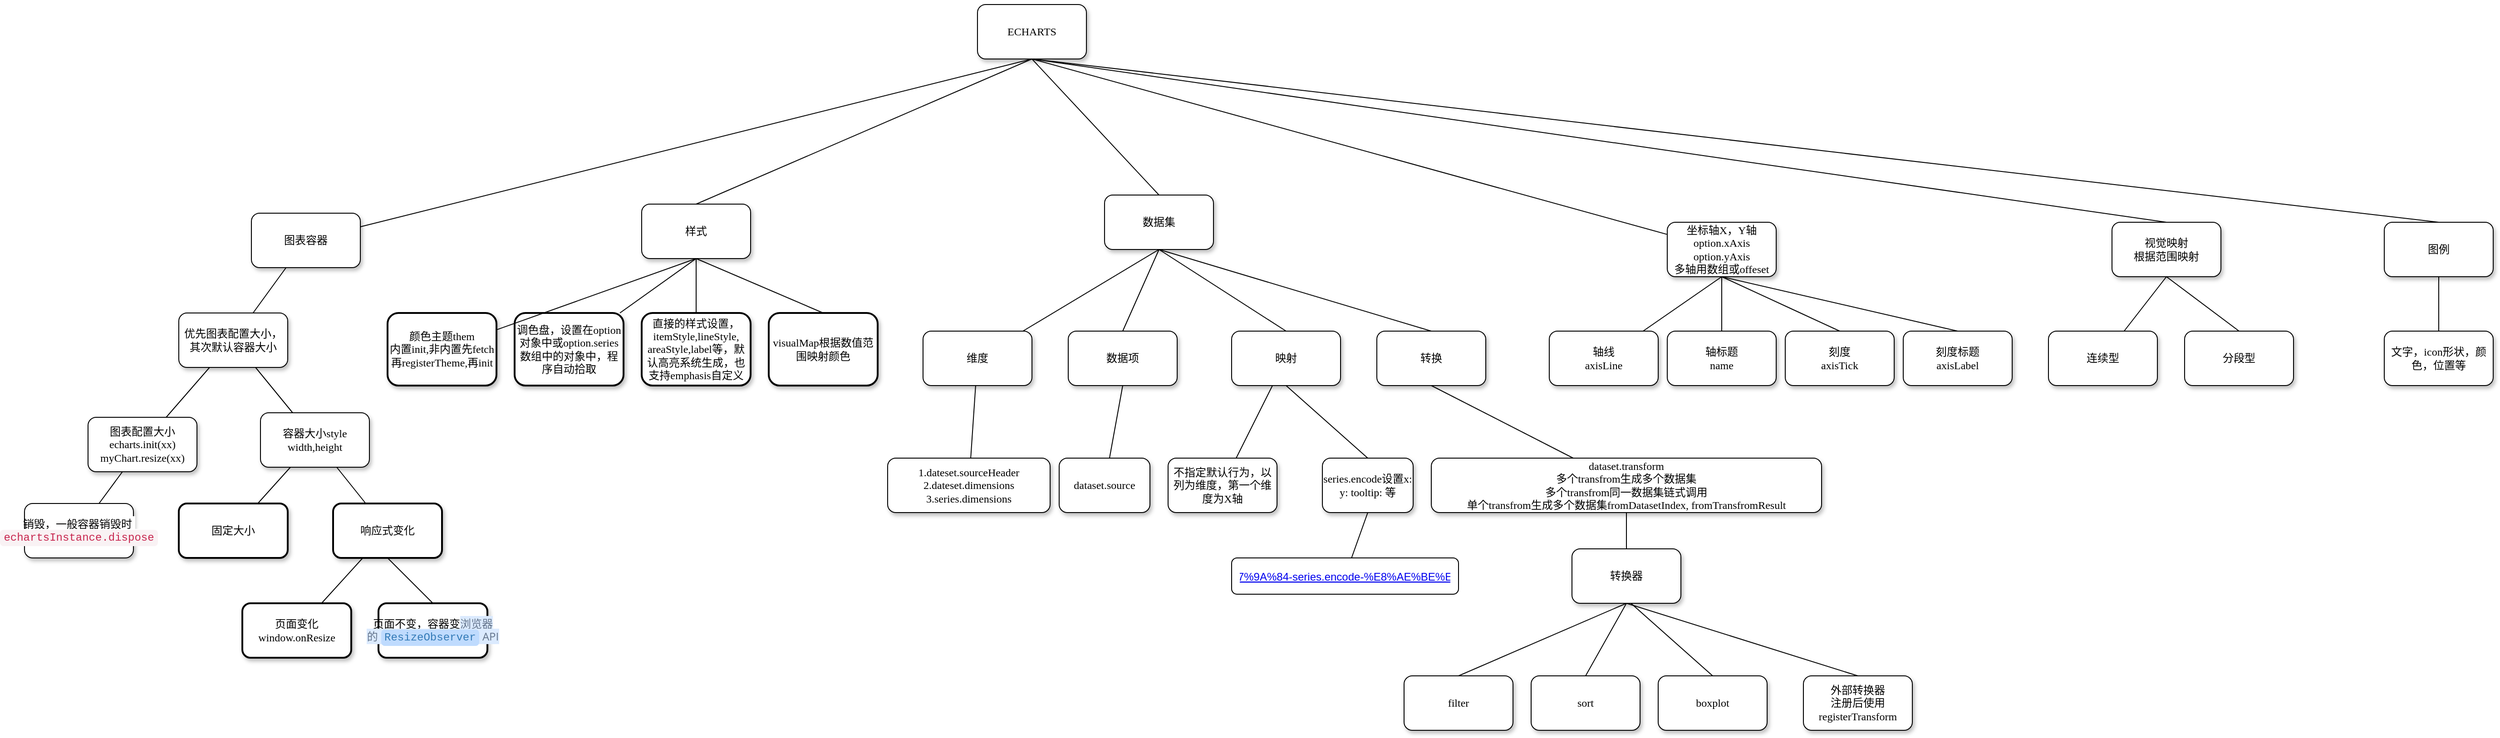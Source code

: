 <mxfile version="24.9.1">
  <diagram name="Page-1" id="10a91c8b-09ff-31b1-d368-03940ed4cc9e">
    <mxGraphModel dx="2047" dy="2414" grid="1" gridSize="10" guides="1" tooltips="1" connect="1" arrows="1" fold="1" page="1" pageScale="1" pageWidth="1100" pageHeight="850" background="none" math="0" shadow="0">
      <root>
        <mxCell id="0" />
        <mxCell id="1" parent="0" />
        <mxCell id="4B2M-noWRDSl6KQuVCh--43" style="rounded=0;orthogonalLoop=1;jettySize=auto;html=1;exitX=0.5;exitY=1;exitDx=0;exitDy=0;endArrow=none;endFill=0;" edge="1" parent="1" source="62893188c0fa7362-1" target="4B2M-noWRDSl6KQuVCh--34">
          <mxGeometry relative="1" as="geometry" />
        </mxCell>
        <mxCell id="4B2M-noWRDSl6KQuVCh--54" style="rounded=0;orthogonalLoop=1;jettySize=auto;html=1;exitX=0.5;exitY=1;exitDx=0;exitDy=0;entryX=0.5;entryY=0;entryDx=0;entryDy=0;endArrow=none;endFill=0;" edge="1" parent="1" source="62893188c0fa7362-1" target="4B2M-noWRDSl6KQuVCh--44">
          <mxGeometry relative="1" as="geometry" />
        </mxCell>
        <mxCell id="4B2M-noWRDSl6KQuVCh--55" style="rounded=0;orthogonalLoop=1;jettySize=auto;html=1;exitX=0.5;exitY=1;exitDx=0;exitDy=0;entryX=0.5;entryY=0;entryDx=0;entryDy=0;endArrow=none;endFill=0;" edge="1" parent="1" source="62893188c0fa7362-1" target="4B2M-noWRDSl6KQuVCh--51">
          <mxGeometry relative="1" as="geometry" />
        </mxCell>
        <mxCell id="62893188c0fa7362-1" value="ECHARTS" style="whiteSpace=wrap;html=1;rounded=1;shadow=1;labelBackgroundColor=none;strokeWidth=1;fontFamily=Verdana;fontSize=12;align=center;" parent="1" vertex="1">
          <mxGeometry x="1180" y="-60" width="120" height="60" as="geometry" />
        </mxCell>
        <mxCell id="62893188c0fa7362-2" value="图表容器" style="whiteSpace=wrap;html=1;rounded=1;shadow=1;labelBackgroundColor=none;strokeWidth=1;fontFamily=Verdana;fontSize=12;align=center;" parent="1" vertex="1">
          <mxGeometry x="380" y="170" width="120" height="60" as="geometry" />
        </mxCell>
        <mxCell id="P412KL33B7bhKjnjoUlW-9" style="rounded=0;orthogonalLoop=1;jettySize=auto;html=1;exitX=0.5;exitY=1;exitDx=0;exitDy=0;entryX=0.5;entryY=0;entryDx=0;entryDy=0;endArrow=none;endFill=0;" parent="1" source="62893188c0fa7362-3" target="P412KL33B7bhKjnjoUlW-8" edge="1">
          <mxGeometry relative="1" as="geometry" />
        </mxCell>
        <mxCell id="P412KL33B7bhKjnjoUlW-11" style="rounded=0;orthogonalLoop=1;jettySize=auto;html=1;exitX=0.5;exitY=1;exitDx=0;exitDy=0;entryX=0.5;entryY=0;entryDx=0;entryDy=0;endArrow=none;endFill=0;" parent="1" source="62893188c0fa7362-3" target="P412KL33B7bhKjnjoUlW-10" edge="1">
          <mxGeometry relative="1" as="geometry" />
        </mxCell>
        <mxCell id="62893188c0fa7362-3" value="&lt;span&gt;样式&lt;/span&gt;" style="whiteSpace=wrap;html=1;rounded=1;shadow=1;labelBackgroundColor=none;strokeWidth=1;fontFamily=Verdana;fontSize=12;align=center;" parent="1" vertex="1">
          <mxGeometry x="810" y="160" width="120" height="60" as="geometry" />
        </mxCell>
        <mxCell id="62893188c0fa7362-4" value="" style="rounded=0;html=1;labelBackgroundColor=none;startArrow=none;startFill=0;startSize=5;endArrow=none;endFill=0;endSize=5;jettySize=auto;orthogonalLoop=1;strokeWidth=1;fontFamily=Verdana;fontSize=12;entryX=0.5;entryY=0;entryDx=0;entryDy=0;exitX=0.5;exitY=1;exitDx=0;exitDy=0;" parent="1" source="62893188c0fa7362-1" target="62893188c0fa7362-3" edge="1">
          <mxGeometry x="-0.3" y="13" relative="1" as="geometry">
            <mxPoint as="offset" />
          </mxGeometry>
        </mxCell>
        <mxCell id="62893188c0fa7362-5" value="" style="rounded=0;html=1;labelBackgroundColor=none;startArrow=none;startFill=0;startSize=5;endArrow=none;endFill=0;endSize=5;jettySize=auto;orthogonalLoop=1;strokeWidth=1;fontFamily=Verdana;fontSize=12;exitX=0.5;exitY=1;exitDx=0;exitDy=0;" parent="1" source="62893188c0fa7362-1" target="62893188c0fa7362-2" edge="1">
          <mxGeometry x="-0.359" y="-11" relative="1" as="geometry">
            <mxPoint as="offset" />
          </mxGeometry>
        </mxCell>
        <mxCell id="62893188c0fa7362-8" value="&lt;span&gt;优先图表配置大小，其次默认容器大小&lt;/span&gt;" style="whiteSpace=wrap;html=1;rounded=1;shadow=1;labelBackgroundColor=none;strokeWidth=1;fontFamily=Verdana;fontSize=12;align=center;" parent="1" vertex="1">
          <mxGeometry x="300" y="280" width="120" height="60" as="geometry" />
        </mxCell>
        <mxCell id="62893188c0fa7362-10" value="&lt;span&gt;颜色主题them&lt;/span&gt;&lt;div&gt;&lt;span&gt;内置init,非内置先fetch再registerTheme,再init&lt;/span&gt;&lt;/div&gt;" style="whiteSpace=wrap;html=1;rounded=1;shadow=1;labelBackgroundColor=none;strokeWidth=2;fontFamily=Verdana;fontSize=12;align=center;" parent="1" vertex="1">
          <mxGeometry x="530" y="280" width="120" height="80" as="geometry" />
        </mxCell>
        <mxCell id="62893188c0fa7362-11" value="&lt;span&gt;调色盘，设置在option对象中或option.series数组中的对象中，程序自动拾取&lt;/span&gt;" style="whiteSpace=wrap;html=1;rounded=1;shadow=1;labelBackgroundColor=none;strokeWidth=2;fontFamily=Verdana;fontSize=12;align=center;" parent="1" vertex="1">
          <mxGeometry x="670" y="280" width="120" height="80" as="geometry" />
        </mxCell>
        <mxCell id="P412KL33B7bhKjnjoUlW-7" value="" style="rounded=0;orthogonalLoop=1;jettySize=auto;html=1;endArrow=none;endFill=0;" parent="1" source="62893188c0fa7362-12" target="P412KL33B7bhKjnjoUlW-6" edge="1">
          <mxGeometry relative="1" as="geometry" />
        </mxCell>
        <mxCell id="62893188c0fa7362-12" value="图表配置大小&lt;br&gt;echarts.init(xx)&lt;div&gt;myChart.resize(xx)&lt;/div&gt;" style="whiteSpace=wrap;html=1;rounded=1;shadow=1;labelBackgroundColor=none;strokeWidth=1;fontFamily=Verdana;fontSize=12;align=center;" parent="1" vertex="1">
          <mxGeometry x="200" y="395" width="120" height="60" as="geometry" />
        </mxCell>
        <mxCell id="62893188c0fa7362-13" value="容器大小style&lt;br&gt;width,height" style="whiteSpace=wrap;html=1;rounded=1;shadow=1;labelBackgroundColor=none;strokeWidth=1;fontFamily=Verdana;fontSize=12;align=center;" parent="1" vertex="1">
          <mxGeometry x="390" y="390" width="120" height="60" as="geometry" />
        </mxCell>
        <mxCell id="62893188c0fa7362-14" value="" style="rounded=0;html=1;labelBackgroundColor=none;startArrow=none;startFill=0;startSize=5;endArrow=none;endFill=0;endSize=5;jettySize=auto;orthogonalLoop=1;strokeWidth=1;fontFamily=Verdana;fontSize=12" parent="1" source="62893188c0fa7362-2" target="62893188c0fa7362-8" edge="1">
          <mxGeometry x="-0.208" y="-14" relative="1" as="geometry">
            <mxPoint as="offset" />
          </mxGeometry>
        </mxCell>
        <mxCell id="62893188c0fa7362-16" value="" style="rounded=0;html=1;labelBackgroundColor=none;startArrow=none;startFill=0;startSize=5;endArrow=none;endFill=0;endSize=5;jettySize=auto;orthogonalLoop=1;strokeWidth=1;fontFamily=Verdana;fontSize=12;exitX=0.5;exitY=1;exitDx=0;exitDy=0;" parent="1" source="62893188c0fa7362-3" target="62893188c0fa7362-10" edge="1">
          <mxGeometry x="-0.261" y="-13" relative="1" as="geometry">
            <mxPoint as="offset" />
          </mxGeometry>
        </mxCell>
        <mxCell id="62893188c0fa7362-17" value="" style="rounded=0;html=1;labelBackgroundColor=none;startArrow=none;startFill=0;startSize=5;endArrow=none;endFill=0;endSize=5;jettySize=auto;orthogonalLoop=1;strokeWidth=1;fontFamily=Verdana;fontSize=12;exitX=0.5;exitY=1;exitDx=0;exitDy=0;" parent="1" source="62893188c0fa7362-3" target="62893188c0fa7362-11" edge="1">
          <mxGeometry x="-0.129" y="17" relative="1" as="geometry">
            <mxPoint as="offset" />
          </mxGeometry>
        </mxCell>
        <mxCell id="62893188c0fa7362-18" value="" style="rounded=0;html=1;labelBackgroundColor=none;startArrow=none;startFill=0;startSize=5;endArrow=none;endFill=0;endSize=5;jettySize=auto;orthogonalLoop=1;strokeWidth=1;fontFamily=Verdana;fontSize=12" parent="1" source="62893188c0fa7362-8" target="62893188c0fa7362-12" edge="1">
          <mxGeometry x="-0.217" y="-14" relative="1" as="geometry">
            <mxPoint as="offset" />
          </mxGeometry>
        </mxCell>
        <mxCell id="62893188c0fa7362-19" value="" style="rounded=0;html=1;labelBackgroundColor=none;startArrow=none;startFill=0;startSize=5;endArrow=none;endFill=0;endSize=5;jettySize=auto;orthogonalLoop=1;strokeWidth=1;fontFamily=Verdana;fontSize=12" parent="1" source="62893188c0fa7362-8" target="62893188c0fa7362-13" edge="1">
          <mxGeometry x="-0.284" y="12" relative="1" as="geometry">
            <mxPoint as="offset" />
          </mxGeometry>
        </mxCell>
        <mxCell id="62893188c0fa7362-22" value="固定大小" style="whiteSpace=wrap;html=1;rounded=1;shadow=1;labelBackgroundColor=none;strokeWidth=2;fontFamily=Verdana;fontSize=12;align=center;" parent="1" vertex="1">
          <mxGeometry x="300" y="490" width="120" height="60" as="geometry" />
        </mxCell>
        <mxCell id="P412KL33B7bhKjnjoUlW-3" value="" style="rounded=0;orthogonalLoop=1;jettySize=auto;html=1;endArrow=none;endFill=0;" parent="1" source="62893188c0fa7362-23" target="P412KL33B7bhKjnjoUlW-1" edge="1">
          <mxGeometry relative="1" as="geometry" />
        </mxCell>
        <mxCell id="62893188c0fa7362-23" value="响应式变化" style="whiteSpace=wrap;html=1;rounded=1;shadow=1;labelBackgroundColor=none;strokeWidth=2;fontFamily=Verdana;fontSize=12;align=center;" parent="1" vertex="1">
          <mxGeometry x="470" y="490" width="120" height="60" as="geometry" />
        </mxCell>
        <mxCell id="62893188c0fa7362-26" value="" style="rounded=0;html=1;labelBackgroundColor=none;startArrow=none;startFill=0;startSize=5;endArrow=none;endFill=0;endSize=5;jettySize=auto;orthogonalLoop=1;strokeWidth=1;fontFamily=Verdana;fontSize=12" parent="1" source="62893188c0fa7362-13" target="62893188c0fa7362-22" edge="1">
          <mxGeometry x="0.003" y="-12" relative="1" as="geometry">
            <mxPoint as="offset" />
          </mxGeometry>
        </mxCell>
        <mxCell id="62893188c0fa7362-27" value="" style="rounded=0;html=1;labelBackgroundColor=none;startArrow=none;startFill=0;startSize=5;endArrow=none;endFill=0;endSize=5;jettySize=auto;orthogonalLoop=1;strokeWidth=1;fontFamily=Verdana;fontSize=12" parent="1" source="62893188c0fa7362-13" target="62893188c0fa7362-23" edge="1">
          <mxGeometry x="0.137" y="16" relative="1" as="geometry">
            <mxPoint as="offset" />
          </mxGeometry>
        </mxCell>
        <mxCell id="P412KL33B7bhKjnjoUlW-1" value="页面变化window.onResize" style="whiteSpace=wrap;html=1;fontFamily=Verdana;rounded=1;shadow=1;labelBackgroundColor=none;strokeWidth=2;" parent="1" vertex="1">
          <mxGeometry x="370" y="600" width="120" height="60" as="geometry" />
        </mxCell>
        <mxCell id="P412KL33B7bhKjnjoUlW-5" style="rounded=0;orthogonalLoop=1;jettySize=auto;html=1;exitX=0.5;exitY=0;exitDx=0;exitDy=0;entryX=0.5;entryY=1;entryDx=0;entryDy=0;endArrow=none;endFill=0;" parent="1" source="P412KL33B7bhKjnjoUlW-4" target="62893188c0fa7362-23" edge="1">
          <mxGeometry relative="1" as="geometry" />
        </mxCell>
        <mxCell id="P412KL33B7bhKjnjoUlW-4" value="&lt;font&gt;页面不变，容器变&lt;span style=&quot;color: rgb(100, 116, 139); font-family: &amp;quot;Open Sans&amp;quot;, &amp;quot;PingFang SC&amp;quot;, Helvetica, Arial, sans-serif; text-align: start; background-color: rgb(219, 234, 254);&quot;&gt;浏览器的&amp;nbsp;&lt;/span&gt;&lt;a style=&quot;box-sizing: border-box; border-width: 0px; border-style: solid; border-color: rgba(229,231,235,var(--tw-border-opacity)); border-image: initial; --tw-border-opacity: 1; --tw-shadow: 0 0 transparent; --tw-ring-inset: var(--tw-empty,/*!*/ /*!*/); --tw-ring-offset-width: 0px; --tw-ring-offset-color: #fff; --tw-ring-color: rgba(59,130,246,0.5); --tw-ring-offset-shadow: 0 0 transparent; --tw-ring-shadow: 0 0 transparent; background-color: rgb(219, 234, 254); color: rgb(51, 122, 183); text-decoration: inherit; margin-bottom: 0px; font-family: &amp;quot;Open Sans&amp;quot;, &amp;quot;PingFang SC&amp;quot;, Helvetica, Arial, sans-serif; text-align: start;&quot; href=&quot;https://developer.mozilla.org/zh-CN/docs/Web/API/ResizeObserver&quot;&gt;&lt;code style=&quot;box-sizing: border-box; border-width: 0px; border-style: solid; border-color: rgba(229,231,235,var(--tw-border-opacity)); border-image: initial; --tw-border-opacity: 1; --tw-shadow: 0 0 transparent; --tw-ring-inset: var(--tw-empty,/*!*/ /*!*/); --tw-ring-offset-width: 0px; --tw-ring-offset-color: #fff; --tw-ring-color: rgba(59,130,246,0.5); --tw-ring-offset-shadow: 0 0 transparent; --tw-ring-shadow: 0 0 transparent; font-family: ui-monospace, SFMono-Regular, Menlo, Monaco, Consolas, &amp;quot;Liberation Mono&amp;quot;, &amp;quot;Courier New&amp;quot;, monospace; padding: 2px 4px; color: currentcolor; background-color: rgba(191,219,254,var(--tw-bg-opacity)); border-radius: 4px; --tw-bg-opacity: 1; box-shadow: var(--tw-ring-offset-shadow,0 0 transparent),var(--tw-ring-shadow,0 0 transparent),var(--tw-shadow); margin-top: 0px; margin-bottom: 0px;&quot;&gt;ResizeObserver&lt;/code&gt;&lt;/a&gt;&lt;span style=&quot;color: rgb(100, 116, 139); font-family: &amp;quot;Open Sans&amp;quot;, &amp;quot;PingFang SC&amp;quot;, Helvetica, Arial, sans-serif; text-align: start; background-color: rgb(219, 234, 254);&quot;&gt;&amp;nbsp;API&lt;/span&gt;&lt;/font&gt;" style="whiteSpace=wrap;html=1;fontFamily=Verdana;rounded=1;shadow=1;labelBackgroundColor=none;strokeWidth=2;" parent="1" vertex="1">
          <mxGeometry x="520" y="600" width="120" height="60" as="geometry" />
        </mxCell>
        <mxCell id="P412KL33B7bhKjnjoUlW-6" value="&lt;font&gt;销毁，一般容器销毁时&lt;span style=&quot;color: rgb(100, 116, 139); font-family: &amp;quot;Open Sans&amp;quot;, &amp;quot;PingFang SC&amp;quot;, Helvetica, Arial, sans-serif; text-align: start; background-color: rgb(255, 255, 255);&quot;&gt;&amp;nbsp;&lt;/span&gt;&lt;/font&gt;&lt;div&gt;&lt;font&gt;&lt;a style=&quot;box-sizing: border-box; border-width: 0px; border-style: solid; border-color: rgba(229,231,235,var(--tw-border-opacity)); border-image: initial; --tw-border-opacity: 1; --tw-shadow: 0 0 transparent; --tw-ring-inset: var(--tw-empty,/*!*/ /*!*/); --tw-ring-offset-width: 0px; --tw-ring-offset-color: #fff; --tw-ring-color: rgba(59,130,246,0.5); --tw-ring-offset-shadow: 0 0 transparent; --tw-ring-shadow: 0 0 transparent; background-color: rgb(255, 255, 255); color: rgb(51, 122, 183); text-decoration: inherit; font-family: &amp;quot;Open Sans&amp;quot;, &amp;quot;PingFang SC&amp;quot;, Helvetica, Arial, sans-serif; text-align: start;&quot; href=&quot;https://echarts.apache.org/api.html#echartsInstance.dispose&quot;&gt;&lt;code style=&quot;box-sizing: border-box; border-width: 0px; border-style: solid; border-color: rgba(229,231,235,var(--tw-border-opacity)); border-image: initial; --tw-border-opacity: 1; --tw-shadow: 0 0 transparent; --tw-ring-inset: var(--tw-empty,/*!*/ /*!*/); --tw-ring-offset-width: 0px; --tw-ring-offset-color: #fff; --tw-ring-color: rgba(59,130,246,0.5); --tw-ring-offset-shadow: 0 0 transparent; --tw-ring-shadow: 0 0 transparent; font-family: ui-monospace, SFMono-Regular, Menlo, Monaco, Consolas, &amp;quot;Liberation Mono&amp;quot;, &amp;quot;Courier New&amp;quot;, monospace; padding: 2px 4px; color: rgb(199, 37, 78); background-color: rgb(249, 242, 244); border-radius: 4px;&quot;&gt;echartsInstance.dispose&lt;/code&gt;&lt;/a&gt;&lt;/font&gt;&lt;/div&gt;" style="whiteSpace=wrap;html=1;fontFamily=Verdana;rounded=1;shadow=1;labelBackgroundColor=none;strokeWidth=1;" parent="1" vertex="1">
          <mxGeometry x="130" y="490" width="120" height="60" as="geometry" />
        </mxCell>
        <mxCell id="P412KL33B7bhKjnjoUlW-8" value="&lt;span&gt;直接的样式设置，itemStyle,lineStyle,&lt;/span&gt;&lt;div&gt;&lt;span&gt;areaStyle,label等，默认高亮系统生成，也支持emphasis自定义&lt;/span&gt;&lt;/div&gt;" style="whiteSpace=wrap;html=1;rounded=1;shadow=1;labelBackgroundColor=none;strokeWidth=2;fontFamily=Verdana;fontSize=12;align=center;" parent="1" vertex="1">
          <mxGeometry x="810" y="280" width="120" height="80" as="geometry" />
        </mxCell>
        <mxCell id="P412KL33B7bhKjnjoUlW-10" value="visualMap根据数值范围映射颜色" style="whiteSpace=wrap;html=1;rounded=1;shadow=1;labelBackgroundColor=none;strokeWidth=2;fontFamily=Verdana;fontSize=12;align=center;" parent="1" vertex="1">
          <mxGeometry x="950" y="280" width="120" height="80" as="geometry" />
        </mxCell>
        <mxCell id="P412KL33B7bhKjnjoUlW-13" style="rounded=0;orthogonalLoop=1;jettySize=auto;html=1;exitX=0.5;exitY=0;exitDx=0;exitDy=0;entryX=0.5;entryY=1;entryDx=0;entryDy=0;endArrow=none;endFill=0;" parent="1" source="P412KL33B7bhKjnjoUlW-12" target="62893188c0fa7362-1" edge="1">
          <mxGeometry relative="1" as="geometry">
            <mxPoint x="580" y="140" as="targetPoint" />
          </mxGeometry>
        </mxCell>
        <mxCell id="P412KL33B7bhKjnjoUlW-16" value="" style="rounded=0;orthogonalLoop=1;jettySize=auto;html=1;endArrow=none;endFill=0;exitX=0.5;exitY=1;exitDx=0;exitDy=0;" parent="1" source="P412KL33B7bhKjnjoUlW-12" target="P412KL33B7bhKjnjoUlW-14" edge="1">
          <mxGeometry relative="1" as="geometry" />
        </mxCell>
        <mxCell id="P412KL33B7bhKjnjoUlW-18" style="rounded=0;orthogonalLoop=1;jettySize=auto;html=1;exitX=0.5;exitY=1;exitDx=0;exitDy=0;entryX=0.5;entryY=0;entryDx=0;entryDy=0;endArrow=none;endFill=0;" parent="1" source="P412KL33B7bhKjnjoUlW-12" target="P412KL33B7bhKjnjoUlW-17" edge="1">
          <mxGeometry relative="1" as="geometry" />
        </mxCell>
        <mxCell id="4B2M-noWRDSl6KQuVCh--7" style="rounded=0;orthogonalLoop=1;jettySize=auto;html=1;exitX=0.5;exitY=1;exitDx=0;exitDy=0;entryX=0.5;entryY=0;entryDx=0;entryDy=0;endArrow=none;endFill=0;" edge="1" parent="1" source="P412KL33B7bhKjnjoUlW-12" target="4B2M-noWRDSl6KQuVCh--6">
          <mxGeometry relative="1" as="geometry" />
        </mxCell>
        <mxCell id="4B2M-noWRDSl6KQuVCh--20" style="rounded=0;orthogonalLoop=1;jettySize=auto;html=1;exitX=0.5;exitY=1;exitDx=0;exitDy=0;endArrow=none;endFill=0;entryX=0.5;entryY=0;entryDx=0;entryDy=0;" edge="1" parent="1" source="P412KL33B7bhKjnjoUlW-12" target="4B2M-noWRDSl6KQuVCh--19">
          <mxGeometry relative="1" as="geometry" />
        </mxCell>
        <mxCell id="P412KL33B7bhKjnjoUlW-12" value="&lt;span&gt;数据集&lt;/span&gt;" style="whiteSpace=wrap;html=1;rounded=1;shadow=1;labelBackgroundColor=none;strokeWidth=1;fontFamily=Verdana;fontSize=12;align=center;" parent="1" vertex="1">
          <mxGeometry x="1320" y="150" width="120" height="60" as="geometry" />
        </mxCell>
        <mxCell id="4B2M-noWRDSl6KQuVCh--2" value="" style="rounded=0;orthogonalLoop=1;jettySize=auto;html=1;endArrow=none;endFill=0;" edge="1" parent="1" source="P412KL33B7bhKjnjoUlW-14" target="4B2M-noWRDSl6KQuVCh--1">
          <mxGeometry relative="1" as="geometry" />
        </mxCell>
        <mxCell id="P412KL33B7bhKjnjoUlW-14" value="维度" style="whiteSpace=wrap;html=1;fontFamily=Verdana;rounded=1;shadow=1;labelBackgroundColor=none;strokeWidth=1;" parent="1" vertex="1">
          <mxGeometry x="1120" y="300" width="120" height="60" as="geometry" />
        </mxCell>
        <mxCell id="4B2M-noWRDSl6KQuVCh--5" style="rounded=0;orthogonalLoop=1;jettySize=auto;html=1;exitX=0.5;exitY=1;exitDx=0;exitDy=0;endArrow=none;endFill=0;" edge="1" parent="1" source="P412KL33B7bhKjnjoUlW-17" target="4B2M-noWRDSl6KQuVCh--4">
          <mxGeometry relative="1" as="geometry" />
        </mxCell>
        <mxCell id="P412KL33B7bhKjnjoUlW-17" value="数据项" style="whiteSpace=wrap;html=1;fontFamily=Verdana;rounded=1;shadow=1;labelBackgroundColor=none;strokeWidth=1;" parent="1" vertex="1">
          <mxGeometry x="1280" y="300" width="120" height="60" as="geometry" />
        </mxCell>
        <mxCell id="4B2M-noWRDSl6KQuVCh--1" value="1.dateset.sourceHeader&lt;div&gt;2.dateset.dimensions&lt;/div&gt;&lt;div&gt;3.series.dimensions&lt;/div&gt;" style="whiteSpace=wrap;html=1;fontFamily=Verdana;rounded=1;shadow=1;labelBackgroundColor=none;strokeWidth=1;" vertex="1" parent="1">
          <mxGeometry x="1081" y="440" width="179" height="60" as="geometry" />
        </mxCell>
        <mxCell id="4B2M-noWRDSl6KQuVCh--4" value="dataset.source" style="whiteSpace=wrap;html=1;fontFamily=Verdana;rounded=1;shadow=1;labelBackgroundColor=none;strokeWidth=1;" vertex="1" parent="1">
          <mxGeometry x="1270" y="440" width="100" height="60" as="geometry" />
        </mxCell>
        <mxCell id="4B2M-noWRDSl6KQuVCh--10" style="rounded=0;orthogonalLoop=1;jettySize=auto;html=1;exitX=0.5;exitY=1;exitDx=0;exitDy=0;entryX=0.5;entryY=0;entryDx=0;entryDy=0;endArrow=none;endFill=0;" edge="1" parent="1" source="4B2M-noWRDSl6KQuVCh--6" target="4B2M-noWRDSl6KQuVCh--9">
          <mxGeometry relative="1" as="geometry" />
        </mxCell>
        <mxCell id="4B2M-noWRDSl6KQuVCh--12" value="" style="rounded=0;orthogonalLoop=1;jettySize=auto;html=1;endArrow=none;endFill=0;" edge="1" parent="1" source="4B2M-noWRDSl6KQuVCh--6" target="4B2M-noWRDSl6KQuVCh--11">
          <mxGeometry relative="1" as="geometry" />
        </mxCell>
        <mxCell id="4B2M-noWRDSl6KQuVCh--6" value="映射" style="whiteSpace=wrap;html=1;fontFamily=Verdana;rounded=1;shadow=1;labelBackgroundColor=none;strokeWidth=1;" vertex="1" parent="1">
          <mxGeometry x="1460" y="300" width="120" height="60" as="geometry" />
        </mxCell>
        <mxCell id="4B2M-noWRDSl6KQuVCh--18" style="rounded=0;orthogonalLoop=1;jettySize=auto;html=1;exitX=0.5;exitY=1;exitDx=0;exitDy=0;endArrow=none;endFill=0;" edge="1" parent="1" source="4B2M-noWRDSl6KQuVCh--9" target="4B2M-noWRDSl6KQuVCh--17">
          <mxGeometry relative="1" as="geometry" />
        </mxCell>
        <mxCell id="4B2M-noWRDSl6KQuVCh--9" value="series.encode设置x: y: tooltip: 等" style="whiteSpace=wrap;html=1;fontFamily=Verdana;rounded=1;shadow=1;labelBackgroundColor=none;strokeWidth=1;" vertex="1" parent="1">
          <mxGeometry x="1560" y="440" width="100" height="60" as="geometry" />
        </mxCell>
        <mxCell id="4B2M-noWRDSl6KQuVCh--11" value="不指定默认行为，以列为维度，第一个维度为X轴" style="whiteSpace=wrap;html=1;fontFamily=Verdana;rounded=1;shadow=1;labelBackgroundColor=none;strokeWidth=1;" vertex="1" parent="1">
          <mxGeometry x="1390" y="440" width="120" height="60" as="geometry" />
        </mxCell>
        <UserObject label="dataset#%E5%87%A0%E4%B8%AA%E5%B8%B8%E8%A7%81%E7%9A%84-series.encode-%E8%AE%BE%E7%BD%AE%E6%96%B9%E5%BC%8F%E4%B8%BE%E4%BE%8B" link="https://echarts.apache.org/handbook/zh/concepts/dataset#%E5%87%A0%E4%B8%AA%E5%B8%B8%E8%A7%81%E7%9A%84-series.encode-%E8%AE%BE%E7%BD%AE%E6%96%B9%E5%BC%8F%E4%B8%BE%E4%BE%8B" id="4B2M-noWRDSl6KQuVCh--17">
          <mxCell style="fontColor=#0000EE;fontStyle=4;rounded=1;overflow=hidden;spacing=10;" vertex="1" parent="1">
            <mxGeometry x="1460" y="550" width="250" height="40" as="geometry" />
          </mxCell>
        </UserObject>
        <mxCell id="4B2M-noWRDSl6KQuVCh--23" style="rounded=0;orthogonalLoop=1;jettySize=auto;html=1;exitX=0.5;exitY=1;exitDx=0;exitDy=0;endArrow=none;endFill=0;" edge="1" parent="1" source="4B2M-noWRDSl6KQuVCh--19" target="4B2M-noWRDSl6KQuVCh--22">
          <mxGeometry relative="1" as="geometry" />
        </mxCell>
        <mxCell id="4B2M-noWRDSl6KQuVCh--19" value="转换" style="whiteSpace=wrap;html=1;fontFamily=Verdana;rounded=1;shadow=1;labelBackgroundColor=none;strokeWidth=1;" vertex="1" parent="1">
          <mxGeometry x="1620" y="300" width="120" height="60" as="geometry" />
        </mxCell>
        <mxCell id="4B2M-noWRDSl6KQuVCh--25" value="" style="rounded=0;orthogonalLoop=1;jettySize=auto;html=1;endArrow=none;endFill=0;" edge="1" parent="1" source="4B2M-noWRDSl6KQuVCh--22" target="4B2M-noWRDSl6KQuVCh--24">
          <mxGeometry relative="1" as="geometry" />
        </mxCell>
        <mxCell id="4B2M-noWRDSl6KQuVCh--22" value="dataset.transform&lt;br&gt;多个transfrom生成多个数据集&lt;div&gt;多个transfrom同一数据集链式调用&lt;/div&gt;&lt;div&gt;单个transfrom生成多个数据集fromDatasetIndex, fromTransfromResult&lt;/div&gt;" style="whiteSpace=wrap;html=1;fontFamily=Verdana;rounded=1;shadow=1;labelBackgroundColor=none;strokeWidth=1;" vertex="1" parent="1">
          <mxGeometry x="1680" y="440" width="430" height="60" as="geometry" />
        </mxCell>
        <mxCell id="4B2M-noWRDSl6KQuVCh--27" value="" style="rounded=0;orthogonalLoop=1;jettySize=auto;html=1;exitX=0.5;exitY=1;exitDx=0;exitDy=0;entryX=0.5;entryY=0;entryDx=0;entryDy=0;endArrow=none;endFill=0;" edge="1" parent="1" source="4B2M-noWRDSl6KQuVCh--24" target="4B2M-noWRDSl6KQuVCh--26">
          <mxGeometry relative="1" as="geometry" />
        </mxCell>
        <mxCell id="4B2M-noWRDSl6KQuVCh--33" style="rounded=0;orthogonalLoop=1;jettySize=auto;html=1;exitX=0.5;exitY=1;exitDx=0;exitDy=0;endArrow=none;endFill=0;entryX=0.5;entryY=0;entryDx=0;entryDy=0;" edge="1" parent="1" source="4B2M-noWRDSl6KQuVCh--24" target="4B2M-noWRDSl6KQuVCh--32">
          <mxGeometry relative="1" as="geometry" />
        </mxCell>
        <mxCell id="4B2M-noWRDSl6KQuVCh--24" value="转换器" style="whiteSpace=wrap;html=1;fontFamily=Verdana;rounded=1;shadow=1;labelBackgroundColor=none;strokeWidth=1;" vertex="1" parent="1">
          <mxGeometry x="1835" y="540" width="120" height="60" as="geometry" />
        </mxCell>
        <mxCell id="4B2M-noWRDSl6KQuVCh--26" value="filter" style="whiteSpace=wrap;html=1;fontFamily=Verdana;rounded=1;shadow=1;labelBackgroundColor=none;strokeWidth=1;" vertex="1" parent="1">
          <mxGeometry x="1650" y="680" width="120" height="60" as="geometry" />
        </mxCell>
        <mxCell id="4B2M-noWRDSl6KQuVCh--31" style="rounded=0;orthogonalLoop=1;jettySize=auto;html=1;exitX=0.5;exitY=0;exitDx=0;exitDy=0;endArrow=none;endFill=0;" edge="1" parent="1" source="4B2M-noWRDSl6KQuVCh--28">
          <mxGeometry relative="1" as="geometry">
            <mxPoint x="1900" y="600" as="targetPoint" />
          </mxGeometry>
        </mxCell>
        <mxCell id="4B2M-noWRDSl6KQuVCh--28" value="boxplot" style="whiteSpace=wrap;html=1;fontFamily=Verdana;rounded=1;shadow=1;labelBackgroundColor=none;strokeWidth=1;" vertex="1" parent="1">
          <mxGeometry x="1930" y="680" width="120" height="60" as="geometry" />
        </mxCell>
        <mxCell id="4B2M-noWRDSl6KQuVCh--29" value="sort" style="whiteSpace=wrap;html=1;fontFamily=Verdana;rounded=1;shadow=1;labelBackgroundColor=none;strokeWidth=1;" vertex="1" parent="1">
          <mxGeometry x="1790" y="680" width="120" height="60" as="geometry" />
        </mxCell>
        <mxCell id="4B2M-noWRDSl6KQuVCh--30" style="rounded=0;orthogonalLoop=1;jettySize=auto;html=1;exitX=0.5;exitY=1;exitDx=0;exitDy=0;entryX=0.5;entryY=0;entryDx=0;entryDy=0;endArrow=none;endFill=0;" edge="1" parent="1" source="4B2M-noWRDSl6KQuVCh--24" target="4B2M-noWRDSl6KQuVCh--29">
          <mxGeometry relative="1" as="geometry" />
        </mxCell>
        <mxCell id="4B2M-noWRDSl6KQuVCh--32" value="外部转换器&lt;div&gt;注册后使用&lt;/div&gt;&lt;div&gt;registerTransform&lt;/div&gt;" style="whiteSpace=wrap;html=1;fontFamily=Verdana;rounded=1;shadow=1;labelBackgroundColor=none;strokeWidth=1;" vertex="1" parent="1">
          <mxGeometry x="2090" y="680" width="120" height="60" as="geometry" />
        </mxCell>
        <mxCell id="4B2M-noWRDSl6KQuVCh--36" value="" style="rounded=0;orthogonalLoop=1;jettySize=auto;html=1;endArrow=none;endFill=0;exitX=0.5;exitY=1;exitDx=0;exitDy=0;" edge="1" parent="1" source="4B2M-noWRDSl6KQuVCh--34" target="4B2M-noWRDSl6KQuVCh--35">
          <mxGeometry relative="1" as="geometry" />
        </mxCell>
        <mxCell id="4B2M-noWRDSl6KQuVCh--40" style="rounded=0;orthogonalLoop=1;jettySize=auto;html=1;exitX=0.5;exitY=1;exitDx=0;exitDy=0;endArrow=none;endFill=0;" edge="1" parent="1" source="4B2M-noWRDSl6KQuVCh--34" target="4B2M-noWRDSl6KQuVCh--39">
          <mxGeometry relative="1" as="geometry" />
        </mxCell>
        <mxCell id="4B2M-noWRDSl6KQuVCh--41" style="rounded=0;orthogonalLoop=1;jettySize=auto;html=1;exitX=0.5;exitY=1;exitDx=0;exitDy=0;endArrow=none;endFill=0;entryX=0.5;entryY=0;entryDx=0;entryDy=0;" edge="1" parent="1" source="4B2M-noWRDSl6KQuVCh--34" target="4B2M-noWRDSl6KQuVCh--37">
          <mxGeometry relative="1" as="geometry" />
        </mxCell>
        <mxCell id="4B2M-noWRDSl6KQuVCh--42" style="rounded=0;orthogonalLoop=1;jettySize=auto;html=1;exitX=0.5;exitY=1;exitDx=0;exitDy=0;endArrow=none;endFill=0;entryX=0.5;entryY=0;entryDx=0;entryDy=0;" edge="1" parent="1" source="4B2M-noWRDSl6KQuVCh--34" target="4B2M-noWRDSl6KQuVCh--38">
          <mxGeometry relative="1" as="geometry" />
        </mxCell>
        <mxCell id="4B2M-noWRDSl6KQuVCh--34" value="坐标轴X，Y轴&lt;div&gt;option.xAxis&lt;/div&gt;&lt;div&gt;option.yAxis&lt;/div&gt;&lt;div&gt;多轴用数组或offeset&lt;/div&gt;" style="whiteSpace=wrap;html=1;rounded=1;shadow=1;labelBackgroundColor=none;strokeWidth=1;fontFamily=Verdana;fontSize=12;align=center;" vertex="1" parent="1">
          <mxGeometry x="1940" y="180" width="120" height="60" as="geometry" />
        </mxCell>
        <mxCell id="4B2M-noWRDSl6KQuVCh--35" value="轴线&lt;div&gt;axisLine&lt;/div&gt;" style="whiteSpace=wrap;html=1;fontFamily=Verdana;rounded=1;shadow=1;labelBackgroundColor=none;strokeWidth=1;" vertex="1" parent="1">
          <mxGeometry x="1810" y="300" width="120" height="60" as="geometry" />
        </mxCell>
        <mxCell id="4B2M-noWRDSl6KQuVCh--37" value="刻度&lt;div&gt;axisTick&lt;/div&gt;" style="whiteSpace=wrap;html=1;fontFamily=Verdana;rounded=1;shadow=1;labelBackgroundColor=none;strokeWidth=1;" vertex="1" parent="1">
          <mxGeometry x="2070" y="300" width="120" height="60" as="geometry" />
        </mxCell>
        <mxCell id="4B2M-noWRDSl6KQuVCh--38" value="刻度标题&lt;div&gt;axisLabel&lt;/div&gt;" style="whiteSpace=wrap;html=1;fontFamily=Verdana;rounded=1;shadow=1;labelBackgroundColor=none;strokeWidth=1;" vertex="1" parent="1">
          <mxGeometry x="2200" y="300" width="120" height="60" as="geometry" />
        </mxCell>
        <mxCell id="4B2M-noWRDSl6KQuVCh--39" value="轴标题&lt;div&gt;name&lt;/div&gt;" style="whiteSpace=wrap;html=1;fontFamily=Verdana;rounded=1;shadow=1;labelBackgroundColor=none;strokeWidth=1;" vertex="1" parent="1">
          <mxGeometry x="1940" y="300" width="120" height="60" as="geometry" />
        </mxCell>
        <mxCell id="4B2M-noWRDSl6KQuVCh--46" value="" style="rounded=0;orthogonalLoop=1;jettySize=auto;html=1;endArrow=none;endFill=0;exitX=0.5;exitY=1;exitDx=0;exitDy=0;" edge="1" parent="1" source="4B2M-noWRDSl6KQuVCh--44" target="4B2M-noWRDSl6KQuVCh--45">
          <mxGeometry relative="1" as="geometry" />
        </mxCell>
        <mxCell id="4B2M-noWRDSl6KQuVCh--48" style="rounded=0;orthogonalLoop=1;jettySize=auto;html=1;exitX=0.5;exitY=1;exitDx=0;exitDy=0;entryX=0.5;entryY=0;entryDx=0;entryDy=0;endArrow=none;endFill=0;" edge="1" parent="1" source="4B2M-noWRDSl6KQuVCh--44" target="4B2M-noWRDSl6KQuVCh--47">
          <mxGeometry relative="1" as="geometry" />
        </mxCell>
        <mxCell id="4B2M-noWRDSl6KQuVCh--44" value="视觉映射&lt;div&gt;根据范围映射&lt;/div&gt;" style="whiteSpace=wrap;html=1;rounded=1;shadow=1;labelBackgroundColor=none;strokeWidth=1;fontFamily=Verdana;fontSize=12;align=center;" vertex="1" parent="1">
          <mxGeometry x="2430" y="180" width="120" height="60" as="geometry" />
        </mxCell>
        <mxCell id="4B2M-noWRDSl6KQuVCh--45" value="连续型" style="whiteSpace=wrap;html=1;fontFamily=Verdana;rounded=1;shadow=1;labelBackgroundColor=none;strokeWidth=1;" vertex="1" parent="1">
          <mxGeometry x="2360" y="300" width="120" height="60" as="geometry" />
        </mxCell>
        <mxCell id="4B2M-noWRDSl6KQuVCh--47" value="分段型" style="whiteSpace=wrap;html=1;fontFamily=Verdana;rounded=1;shadow=1;labelBackgroundColor=none;strokeWidth=1;" vertex="1" parent="1">
          <mxGeometry x="2510" y="300" width="120" height="60" as="geometry" />
        </mxCell>
        <mxCell id="4B2M-noWRDSl6KQuVCh--49" value="" style="rounded=0;orthogonalLoop=1;jettySize=auto;html=1;endArrow=none;endFill=0;exitX=0.5;exitY=1;exitDx=0;exitDy=0;" edge="1" parent="1" source="4B2M-noWRDSl6KQuVCh--51" target="4B2M-noWRDSl6KQuVCh--52">
          <mxGeometry relative="1" as="geometry" />
        </mxCell>
        <mxCell id="4B2M-noWRDSl6KQuVCh--51" value="图例" style="whiteSpace=wrap;html=1;rounded=1;shadow=1;labelBackgroundColor=none;strokeWidth=1;fontFamily=Verdana;fontSize=12;align=center;" vertex="1" parent="1">
          <mxGeometry x="2730" y="180" width="120" height="60" as="geometry" />
        </mxCell>
        <mxCell id="4B2M-noWRDSl6KQuVCh--52" value="文字，icon形状，颜色，位置等" style="whiteSpace=wrap;html=1;fontFamily=Verdana;rounded=1;shadow=1;labelBackgroundColor=none;strokeWidth=1;" vertex="1" parent="1">
          <mxGeometry x="2730" y="300" width="120" height="60" as="geometry" />
        </mxCell>
      </root>
    </mxGraphModel>
  </diagram>
</mxfile>
